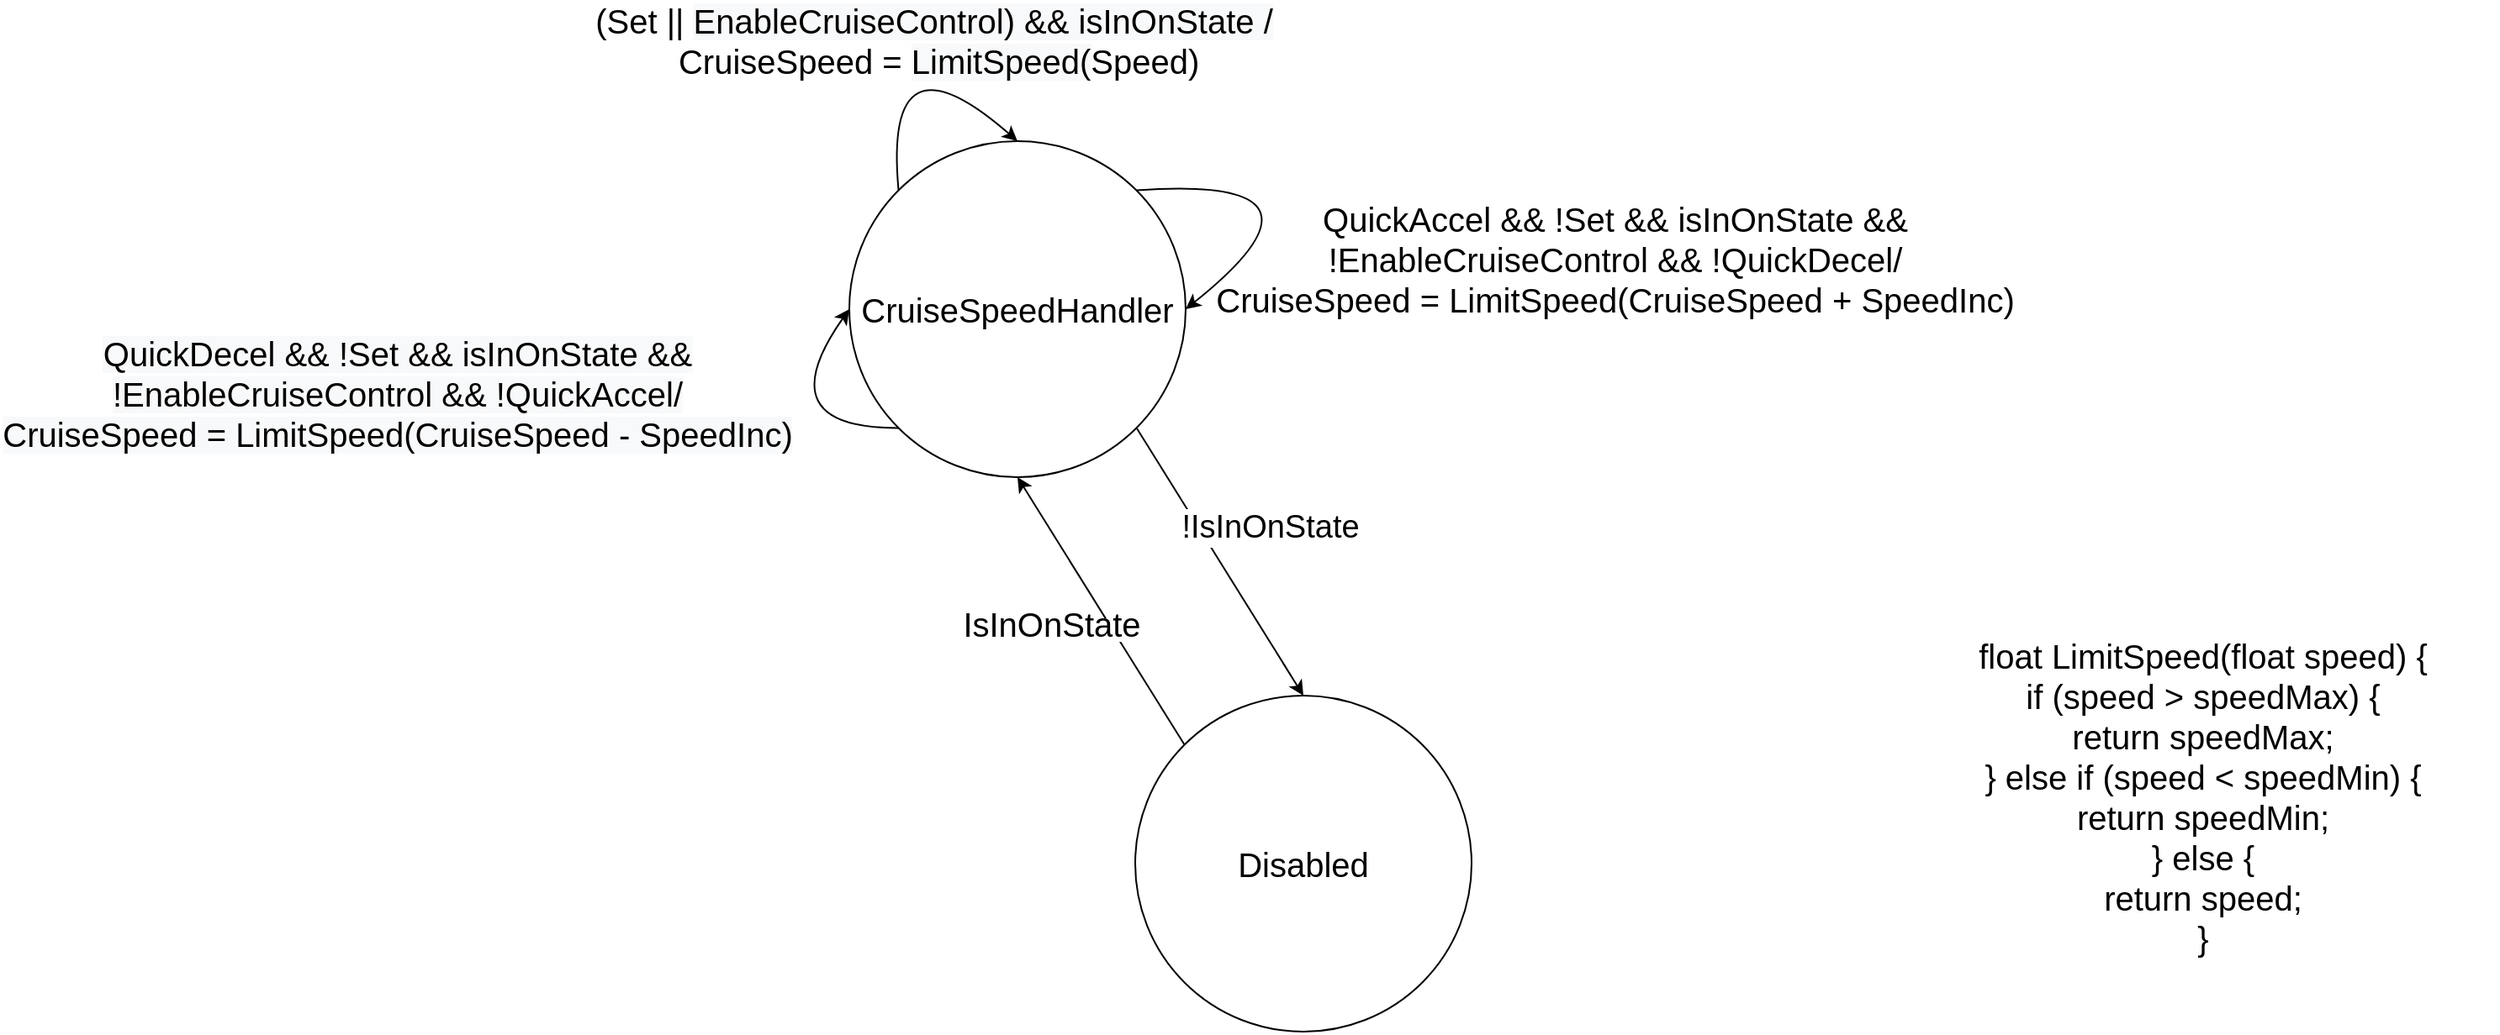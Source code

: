 <mxfile version="13.0.3" type="device"><diagram id="LkxHf1Qn2iQ35PQTMqJl" name="Page-1"><mxGraphModel dx="1556" dy="966" grid="1" gridSize="10" guides="1" tooltips="1" connect="1" arrows="1" fold="1" page="1" pageScale="1" pageWidth="1169" pageHeight="827" math="0" shadow="0"><root><mxCell id="0"/><mxCell id="1" parent="0"/><mxCell id="zvk5DF3JVaS5KKBkiHmw-1" value="&lt;font style=&quot;font-size: 20px&quot;&gt;CruiseSpeedHandler&lt;br&gt;&lt;/font&gt;" style="ellipse;whiteSpace=wrap;html=1;aspect=fixed;" parent="1" vertex="1"><mxGeometry x="1330" y="170" width="200" height="200" as="geometry"/></mxCell><mxCell id="zvk5DF3JVaS5KKBkiHmw-2" value="" style="curved=1;endArrow=classic;html=1;exitX=0;exitY=0;exitDx=0;exitDy=0;entryX=0.5;entryY=0;entryDx=0;entryDy=0;" parent="1" source="zvk5DF3JVaS5KKBkiHmw-1" target="zvk5DF3JVaS5KKBkiHmw-1" edge="1"><mxGeometry width="50" height="50" relative="1" as="geometry"><mxPoint x="795" y="460" as="sourcePoint"/><mxPoint x="1305" y="120" as="targetPoint"/><Array as="points"><mxPoint x="1350" y="100"/></Array></mxGeometry></mxCell><mxCell id="zvk5DF3JVaS5KKBkiHmw-3" value="&lt;font style=&quot;font-size: 20px&quot;&gt;(Set ||&amp;nbsp;&lt;span style=&quot;background-color: rgb(248 , 249 , 250)&quot;&gt;EnableCruiseControl) &amp;amp;&amp;amp;&amp;nbsp;&lt;/span&gt;&lt;span style=&quot;background-color: rgb(248 , 249 , 250)&quot;&gt;isInOnState&lt;/span&gt;&lt;span style=&quot;background-color: rgb(248 , 249 , 250)&quot;&gt;&amp;nbsp;/&lt;br&gt;&lt;/span&gt;&amp;nbsp;CruiseSpeed =&amp;nbsp;&lt;span style=&quot;background-color: rgb(248 , 249 , 250)&quot;&gt;LimitSpeed(&lt;/span&gt;Speed)&lt;/font&gt;" style="edgeLabel;html=1;align=center;verticalAlign=middle;resizable=0;points=[];" parent="zvk5DF3JVaS5KKBkiHmw-2" vertex="1" connectable="0"><mxGeometry x="-0.468" y="-22" relative="1" as="geometry"><mxPoint x="3.93" y="-32.48" as="offset"/></mxGeometry></mxCell><mxCell id="zvk5DF3JVaS5KKBkiHmw-4" value="" style="curved=1;endArrow=classic;html=1;exitX=1;exitY=0;exitDx=0;exitDy=0;entryX=1;entryY=0.5;entryDx=0;entryDy=0;" parent="1" source="zvk5DF3JVaS5KKBkiHmw-1" target="zvk5DF3JVaS5KKBkiHmw-1" edge="1"><mxGeometry width="50" height="50" relative="1" as="geometry"><mxPoint x="990" y="330" as="sourcePoint"/><mxPoint x="1040" y="280" as="targetPoint"/><Array as="points"><mxPoint x="1630" y="190"/></Array></mxGeometry></mxCell><mxCell id="zvk5DF3JVaS5KKBkiHmw-5" value="&lt;font style=&quot;font-size: 20px&quot;&gt;QuickAccel &amp;amp;&amp;amp; !Set &amp;amp;&amp;amp; isInOnState&amp;nbsp;&amp;amp;&amp;amp;&lt;br&gt;!EnableCruiseControl &amp;amp;&amp;amp;&amp;nbsp;!QuickDecel/&lt;br&gt;CruiseSpeed =&amp;nbsp;&lt;span&gt;LimitSpeed(&lt;/span&gt;CruiseSpeed&amp;nbsp;+ SpeedInc)&lt;br&gt;&lt;/font&gt;" style="text;html=1;align=center;verticalAlign=middle;resizable=0;points=[];autosize=1;" parent="1" vertex="1"><mxGeometry x="1540" y="210" width="490" height="60" as="geometry"/></mxCell><mxCell id="zvk5DF3JVaS5KKBkiHmw-6" value="" style="curved=1;endArrow=classic;html=1;exitX=0;exitY=1;exitDx=0;exitDy=0;entryX=0;entryY=0.5;entryDx=0;entryDy=0;" parent="1" source="zvk5DF3JVaS5KKBkiHmw-1" target="zvk5DF3JVaS5KKBkiHmw-1" edge="1"><mxGeometry width="50" height="50" relative="1" as="geometry"><mxPoint x="1270" y="330" as="sourcePoint"/><mxPoint x="1320" y="280" as="targetPoint"/><Array as="points"><mxPoint x="1280" y="341"/></Array></mxGeometry></mxCell><mxCell id="zvk5DF3JVaS5KKBkiHmw-7" value="&lt;span style=&quot;font-size: 20px ; background-color: rgb(248 , 249 , 250)&quot;&gt;QuickDecel &amp;amp;&amp;amp;&amp;nbsp;&lt;/span&gt;&lt;span style=&quot;font-size: 20px ; background-color: rgb(248 , 249 , 250)&quot;&gt;!Set &amp;amp;&amp;amp;&amp;nbsp;&lt;/span&gt;&lt;span style=&quot;font-size: 20px ; background-color: rgb(248 , 249 , 250)&quot;&gt;isInOnState &amp;amp;&amp;amp;&lt;/span&gt;&lt;span style=&quot;font-size: 20px ; background-color: rgb(248 , 249 , 250)&quot;&gt;&lt;br&gt;!&lt;/span&gt;&lt;span style=&quot;font-size: 20px ; background-color: rgb(248 , 249 , 250)&quot;&gt;EnableCruiseControl&amp;nbsp;&lt;/span&gt;&lt;span style=&quot;font-size: 20px ; background-color: rgb(248 , 249 , 250)&quot;&gt;&amp;amp;&amp;amp; !QuickAccel/&lt;br&gt;&lt;/span&gt;&lt;span style=&quot;font-size: 20px ; background-color: rgb(248 , 249 , 250)&quot;&gt;CruiseSpeed =&amp;nbsp;&lt;/span&gt;&lt;span style=&quot;font-size: 20px ; background-color: rgb(248 , 249 , 250)&quot;&gt;LimitSpeed(&lt;/span&gt;&lt;span style=&quot;font-size: 20px ; background-color: rgb(248 , 249 , 250)&quot;&gt;CruiseSpeed - SpeedInc)&lt;/span&gt;" style="edgeLabel;html=1;align=center;verticalAlign=middle;resizable=0;points=[];" parent="zvk5DF3JVaS5KKBkiHmw-6" vertex="1" connectable="0"><mxGeometry x="-0.764" y="4" relative="1" as="geometry"><mxPoint x="-279.3" y="-24.78" as="offset"/></mxGeometry></mxCell><mxCell id="zvk5DF3JVaS5KKBkiHmw-8" value="&lt;span style=&quot;font-size: 20px&quot;&gt;float LimitSpeed(float speed) {&lt;/span&gt;&lt;br style=&quot;font-size: 20px&quot;&gt;&lt;span style=&quot;font-size: 20px&quot;&gt;if (speed &amp;gt; speedMax) {&lt;/span&gt;&lt;br style=&quot;font-size: 20px&quot;&gt;&lt;span style=&quot;font-size: 20px&quot;&gt;return speedMax;&lt;/span&gt;&lt;br style=&quot;font-size: 20px&quot;&gt;&lt;span style=&quot;font-size: 20px&quot;&gt;} else if (speed &amp;lt; speedMin) {&lt;/span&gt;&lt;br style=&quot;font-size: 20px&quot;&gt;&lt;span style=&quot;font-size: 20px&quot;&gt;return speedMin;&lt;/span&gt;&lt;br style=&quot;font-size: 20px&quot;&gt;&lt;span style=&quot;font-size: 20px&quot;&gt;} else {&lt;/span&gt;&lt;br style=&quot;font-size: 20px&quot;&gt;&lt;span style=&quot;font-size: 20px&quot;&gt;return speed;&lt;/span&gt;&lt;br style=&quot;font-size: 20px&quot;&gt;&lt;span style=&quot;font-size: 20px&quot;&gt;}&lt;/span&gt;" style="text;html=1;strokeColor=none;fillColor=none;align=center;verticalAlign=middle;whiteSpace=wrap;rounded=0;" parent="1" vertex="1"><mxGeometry x="1960" y="430" width="350" height="260" as="geometry"/></mxCell><mxCell id="BXnyF2cIIUc3V0kI6QPZ-1" value="&lt;font style=&quot;font-size: 20px&quot;&gt;Disabled&lt;br&gt;&lt;/font&gt;" style="ellipse;whiteSpace=wrap;html=1;aspect=fixed;" vertex="1" parent="1"><mxGeometry x="1500" y="500" width="200" height="200" as="geometry"/></mxCell><mxCell id="BXnyF2cIIUc3V0kI6QPZ-2" value="" style="endArrow=classic;html=1;entryX=0.5;entryY=0;entryDx=0;entryDy=0;" edge="1" parent="1" target="BXnyF2cIIUc3V0kI6QPZ-1"><mxGeometry width="50" height="50" relative="1" as="geometry"><mxPoint x="1501" y="341" as="sourcePoint"/><mxPoint x="1510" y="280" as="targetPoint"/></mxGeometry></mxCell><mxCell id="BXnyF2cIIUc3V0kI6QPZ-6" value="&lt;font style=&quot;font-size: 19px&quot;&gt;!IsInOnState&lt;/font&gt;" style="edgeLabel;html=1;align=center;verticalAlign=middle;resizable=0;points=[];" vertex="1" connectable="0" parent="BXnyF2cIIUc3V0kI6QPZ-2"><mxGeometry x="-0.178" relative="1" as="geometry"><mxPoint x="38.17" y="-6.37" as="offset"/></mxGeometry></mxCell><mxCell id="BXnyF2cIIUc3V0kI6QPZ-3" value="" style="endArrow=classic;html=1;exitX=0;exitY=0;exitDx=0;exitDy=0;entryX=0.5;entryY=1;entryDx=0;entryDy=0;" edge="1" parent="1" source="BXnyF2cIIUc3V0kI6QPZ-1" target="zvk5DF3JVaS5KKBkiHmw-1"><mxGeometry width="50" height="50" relative="1" as="geometry"><mxPoint x="1460" y="330" as="sourcePoint"/><mxPoint x="1510" y="280" as="targetPoint"/></mxGeometry></mxCell><mxCell id="BXnyF2cIIUc3V0kI6QPZ-7" value="&lt;span style=&quot;background-color: rgb(255 , 255 , 255)&quot;&gt;&lt;font style=&quot;font-size: 20px&quot;&gt;IsInOnState&lt;/font&gt;&lt;/span&gt;" style="text;html=1;align=center;verticalAlign=middle;resizable=0;points=[];autosize=1;" vertex="1" parent="1"><mxGeometry x="1390" y="447" width="120" height="20" as="geometry"/></mxCell></root></mxGraphModel></diagram></mxfile>
